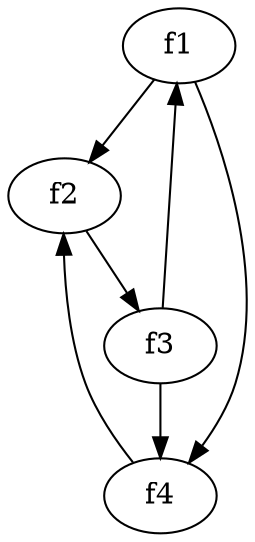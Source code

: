 strict digraph  {
f1;
f2;
f3;
f4;
f1 -> f4  [weight=2];
f1 -> f2  [weight=2];
f2 -> f3  [weight=2];
f3 -> f4  [weight=2];
f3 -> f1  [weight=2];
f4 -> f2  [weight=2];
}
